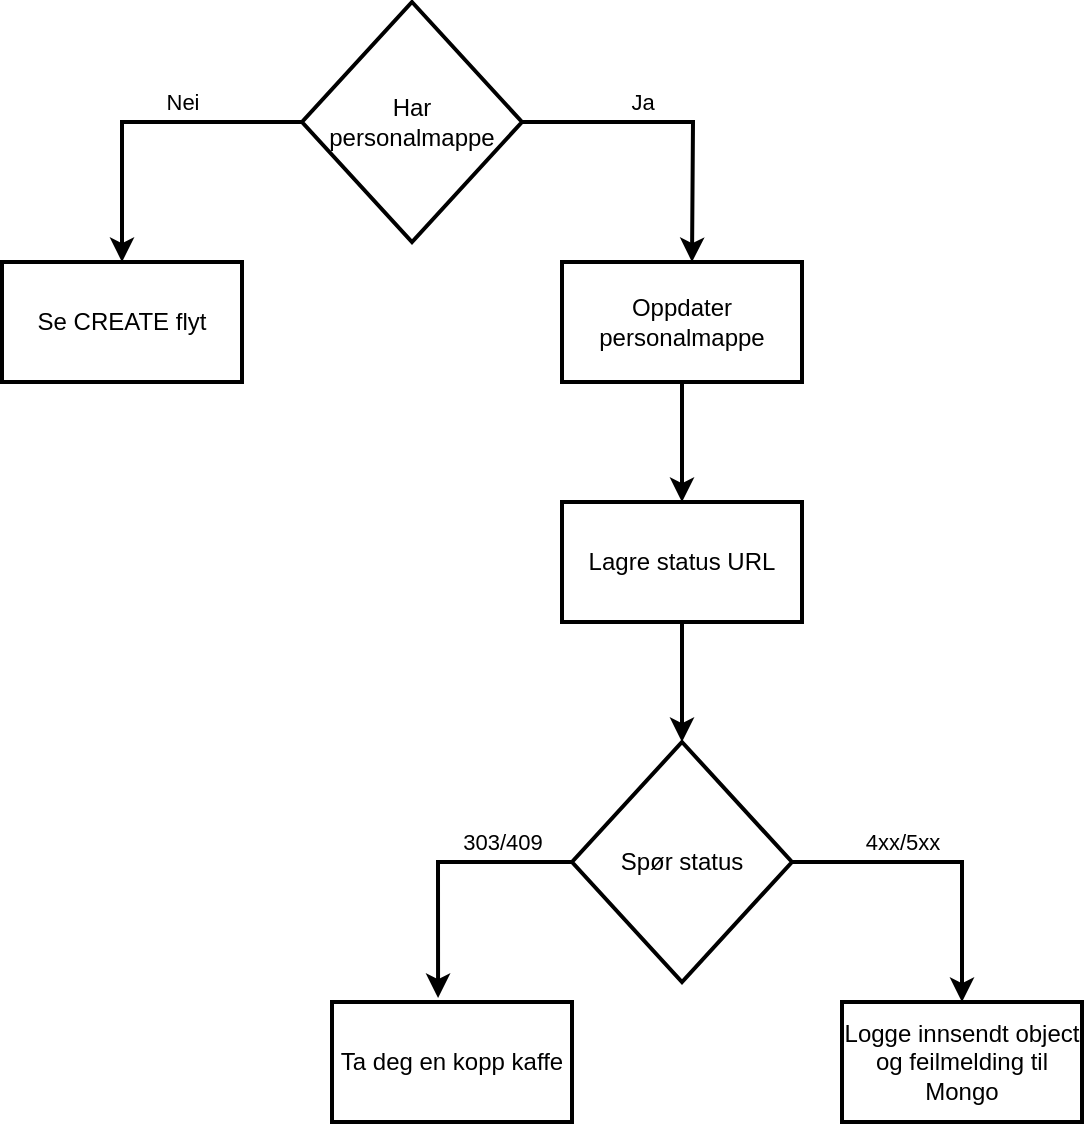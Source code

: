 <mxfile version="12.6.5" type="device"><diagram id="KEYl2pjqybxk5IVfWHZU" name="Page-1"><mxGraphModel dx="1106" dy="830" grid="1" gridSize="10" guides="1" tooltips="1" connect="1" arrows="1" fold="1" page="1" pageScale="1" pageWidth="827" pageHeight="1169" math="0" shadow="0"><root><mxCell id="0"/><mxCell id="1" parent="0"/><mxCell id="sjrqH7SA2h6NjaG_u9jO-1" value="Ja" style="edgeStyle=orthogonalEdgeStyle;rounded=0;orthogonalLoop=1;jettySize=auto;html=1;exitX=1;exitY=0.5;exitDx=0;exitDy=0;entryX=0.5;entryY=0;entryDx=0;entryDy=0;strokeWidth=2;labelBackgroundColor=none;" parent="1" source="sjrqH7SA2h6NjaG_u9jO-3" edge="1"><mxGeometry x="-0.226" y="10" relative="1" as="geometry"><mxPoint x="485" y="150" as="targetPoint"/><mxPoint as="offset"/></mxGeometry></mxCell><mxCell id="sjrqH7SA2h6NjaG_u9jO-2" value="Nei" style="edgeStyle=orthogonalEdgeStyle;rounded=0;orthogonalLoop=1;jettySize=auto;html=1;exitX=0;exitY=0.5;exitDx=0;exitDy=0;entryX=0.5;entryY=0;entryDx=0;entryDy=0;strokeWidth=2;labelBackgroundColor=none;" parent="1" source="sjrqH7SA2h6NjaG_u9jO-3" target="sjrqH7SA2h6NjaG_u9jO-4" edge="1"><mxGeometry x="-0.25" y="-10" relative="1" as="geometry"><mxPoint as="offset"/></mxGeometry></mxCell><mxCell id="sjrqH7SA2h6NjaG_u9jO-3" value="Har &lt;br&gt;personalmappe" style="rhombus;whiteSpace=wrap;html=1;strokeWidth=2;labelBackgroundColor=none;fillColor=none;" parent="1" vertex="1"><mxGeometry x="290" y="20" width="110" height="120" as="geometry"/></mxCell><mxCell id="sjrqH7SA2h6NjaG_u9jO-4" value="Se CREATE flyt" style="rounded=0;whiteSpace=wrap;html=1;strokeWidth=2;labelBackgroundColor=none;fillColor=none;" parent="1" vertex="1"><mxGeometry x="140" y="150" width="120" height="60" as="geometry"/></mxCell><mxCell id="sjrqH7SA2h6NjaG_u9jO-24" style="edgeStyle=orthogonalEdgeStyle;rounded=0;orthogonalLoop=1;jettySize=auto;html=1;exitX=0.5;exitY=1;exitDx=0;exitDy=0;entryX=0.5;entryY=0;entryDx=0;entryDy=0;strokeWidth=2;labelBackgroundColor=none;" parent="1" source="sjrqH7SA2h6NjaG_u9jO-5" target="sjrqH7SA2h6NjaG_u9jO-18" edge="1"><mxGeometry relative="1" as="geometry"/></mxCell><mxCell id="sjrqH7SA2h6NjaG_u9jO-5" value="Oppdater personalmappe" style="rounded=0;whiteSpace=wrap;html=1;strokeWidth=2;labelBackgroundColor=none;fillColor=none;" parent="1" vertex="1"><mxGeometry x="420" y="150" width="120" height="60" as="geometry"/></mxCell><mxCell id="sjrqH7SA2h6NjaG_u9jO-25" style="edgeStyle=orthogonalEdgeStyle;rounded=0;orthogonalLoop=1;jettySize=auto;html=1;exitX=0.5;exitY=1;exitDx=0;exitDy=0;entryX=0.5;entryY=0;entryDx=0;entryDy=0;strokeWidth=2;labelBackgroundColor=none;" parent="1" source="sjrqH7SA2h6NjaG_u9jO-18" target="sjrqH7SA2h6NjaG_u9jO-19" edge="1"><mxGeometry relative="1" as="geometry"/></mxCell><mxCell id="sjrqH7SA2h6NjaG_u9jO-18" value="Lagre status URL" style="rounded=0;whiteSpace=wrap;html=1;strokeWidth=2;labelBackgroundColor=none;fillColor=none;" parent="1" vertex="1"><mxGeometry x="420" y="270" width="120" height="60" as="geometry"/></mxCell><mxCell id="sjrqH7SA2h6NjaG_u9jO-21" value="4xx/5xx" style="edgeStyle=orthogonalEdgeStyle;rounded=0;orthogonalLoop=1;jettySize=auto;html=1;exitX=1;exitY=0.5;exitDx=0;exitDy=0;strokeWidth=2;labelBackgroundColor=none;" parent="1" source="sjrqH7SA2h6NjaG_u9jO-19" target="sjrqH7SA2h6NjaG_u9jO-20" edge="1"><mxGeometry x="-0.29" y="10" relative="1" as="geometry"><mxPoint as="offset"/></mxGeometry></mxCell><mxCell id="sjrqH7SA2h6NjaG_u9jO-23" value="303/409" style="edgeStyle=orthogonalEdgeStyle;rounded=0;orthogonalLoop=1;jettySize=auto;html=1;exitX=0;exitY=0.5;exitDx=0;exitDy=0;entryX=0.442;entryY=-0.033;entryDx=0;entryDy=0;entryPerimeter=0;strokeWidth=2;labelBackgroundColor=none;" parent="1" source="sjrqH7SA2h6NjaG_u9jO-19" target="sjrqH7SA2h6NjaG_u9jO-22" edge="1"><mxGeometry x="-0.482" y="-10" relative="1" as="geometry"><mxPoint as="offset"/></mxGeometry></mxCell><mxCell id="sjrqH7SA2h6NjaG_u9jO-19" value="Spør status" style="rhombus;whiteSpace=wrap;html=1;strokeWidth=2;labelBackgroundColor=none;fillColor=none;" parent="1" vertex="1"><mxGeometry x="425" y="390" width="110" height="120" as="geometry"/></mxCell><mxCell id="sjrqH7SA2h6NjaG_u9jO-20" value="Logge innsendt object og feilmelding til Mongo" style="rounded=0;whiteSpace=wrap;html=1;strokeWidth=2;labelBackgroundColor=none;fillColor=none;" parent="1" vertex="1"><mxGeometry x="560" y="520" width="120" height="60" as="geometry"/></mxCell><mxCell id="sjrqH7SA2h6NjaG_u9jO-22" value="Ta deg en kopp kaffe" style="rounded=0;whiteSpace=wrap;html=1;strokeWidth=2;labelBackgroundColor=none;fillColor=none;" parent="1" vertex="1"><mxGeometry x="305" y="520" width="120" height="60" as="geometry"/></mxCell></root></mxGraphModel></diagram></mxfile>